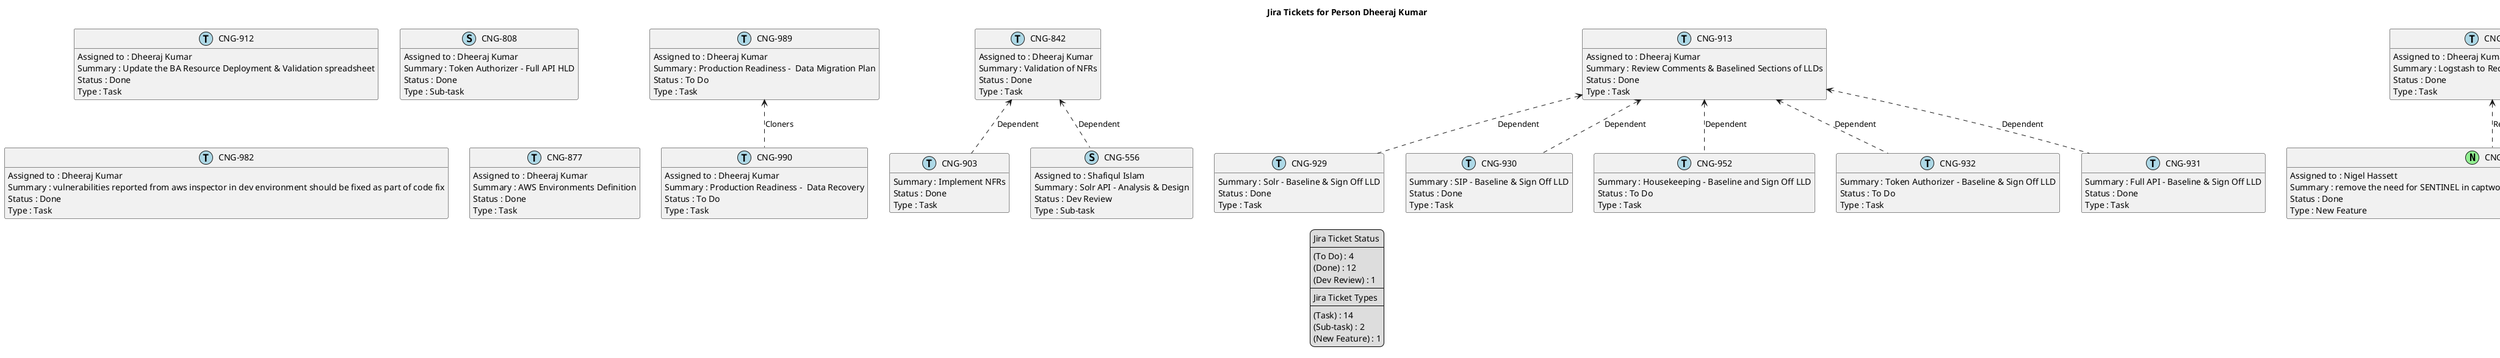 @startuml
'https://plantuml.com/class-diagram

' GENERATE CLASS DIAGRAM ===========
' Generated at    : Fri May 03 10:09:59 CEST 2024

title Jira Tickets for Person Dheeraj Kumar
hide empty members

legend
Jira Ticket Status
----
(To Do) : 4
(Done) : 12
(Dev Review) : 1
----
Jira Ticket Types
----
(Task) : 14
(Sub-task) : 2
(New Feature) : 1
end legend


' Tickets =======
class "CNG-990" << (T,lightblue) >> {
  Assigned to : Dheeraj Kumar
  Summary : Production Readiness -  Data Recovery
  Status : To Do
  Type : Task
}

class "CNG-912" << (T,lightblue) >> {
  Assigned to : Dheeraj Kumar
  Summary : Update the BA Resource Deployment & Validation spreadsheet
  Status : Done
  Type : Task
}

class "CNG-989" << (T,lightblue) >> {
  Assigned to : Dheeraj Kumar
  Summary : Production Readiness -  Data Migration Plan
  Status : To Do
  Type : Task
}

class "CNG-903" << (T,lightblue) >> {
  Summary : Implement NFRs
  Status : Done
  Type : Task
}

class "CNG-913" << (T,lightblue) >> {
  Assigned to : Dheeraj Kumar
  Summary : Review Comments & Baselined Sections of LLDs
  Status : Done
  Type : Task
}

class "CNG-929" << (T,lightblue) >> {
  Summary : Solr - Baseline & Sign Off LLD 
  Status : Done
  Type : Task
}

class "CNG-808" << (S,lightblue) >> {
  Assigned to : Dheeraj Kumar
  Summary : Token Authorizer - Full API HLD 
  Status : Done
  Type : Sub-task
}

class "CNG-982" << (T,lightblue) >> {
  Assigned to : Dheeraj Kumar
  Summary : vulnerabilities reported from aws inspector in dev environment should be fixed as part of code fix
  Status : Done
  Type : Task
}

class "CNG-930" << (T,lightblue) >> {
  Summary : SIP - Baseline & Sign Off LLD
  Status : Done
  Type : Task
}

class "CNG-952" << (T,lightblue) >> {
  Summary : Housekeeping - Baseline and Sign Off LLD
  Status : To Do
  Type : Task
}

class "CNG-842" << (T,lightblue) >> {
  Assigned to : Dheeraj Kumar
  Summary : Validation of NFRs
  Status : Done
  Type : Task
}

class "CNG-556" << (S,lightblue) >> {
  Assigned to : Shafiqul Islam
  Summary : Solr API - Analysis & Design
  Status : Dev Review
  Type : Sub-task
}

class "CNG-932" << (T,lightblue) >> {
  Summary : Token Authorizer - Baseline & Sign Off LLD
  Status : To Do
  Type : Task
}

class "CNG-877" << (T,lightblue) >> {
  Assigned to : Dheeraj Kumar
  Summary : AWS Environments Definition  
  Status : Done
  Type : Task
}

class "CNG-613" << (T,lightblue) >> {
  Assigned to : Dheeraj Kumar
  Summary : Logstash to Redis Cluster Connectivity
  Status : Done
  Type : Task
}

class "CNG-931" << (T,lightblue) >> {
  Summary : Full API - Baseline & Sign Off LLD
  Status : Done
  Type : Task
}

class "CNG-524" << (N,lightgreen) >> {
  Assigned to : Nigel Hassett
  Summary : remove the need for SENTINEL in captwov2 batch controller, just connect directly to Redis
  Status : Done
  Type : New Feature
}



' Links =======
"CNG-913" <.. "CNG-930" : Dependent
"CNG-913" <.. "CNG-929" : Dependent
"CNG-913" <.. "CNG-931" : Dependent
"CNG-913" <.. "CNG-932" : Dependent
"CNG-913" <.. "CNG-952" : Dependent
"CNG-989" <.. "CNG-990" : Cloners
"CNG-613" <.. "CNG-524" : Relates
"CNG-842" <.. "CNG-556" : Dependent
"CNG-842" <.. "CNG-903" : Dependent


@enduml
